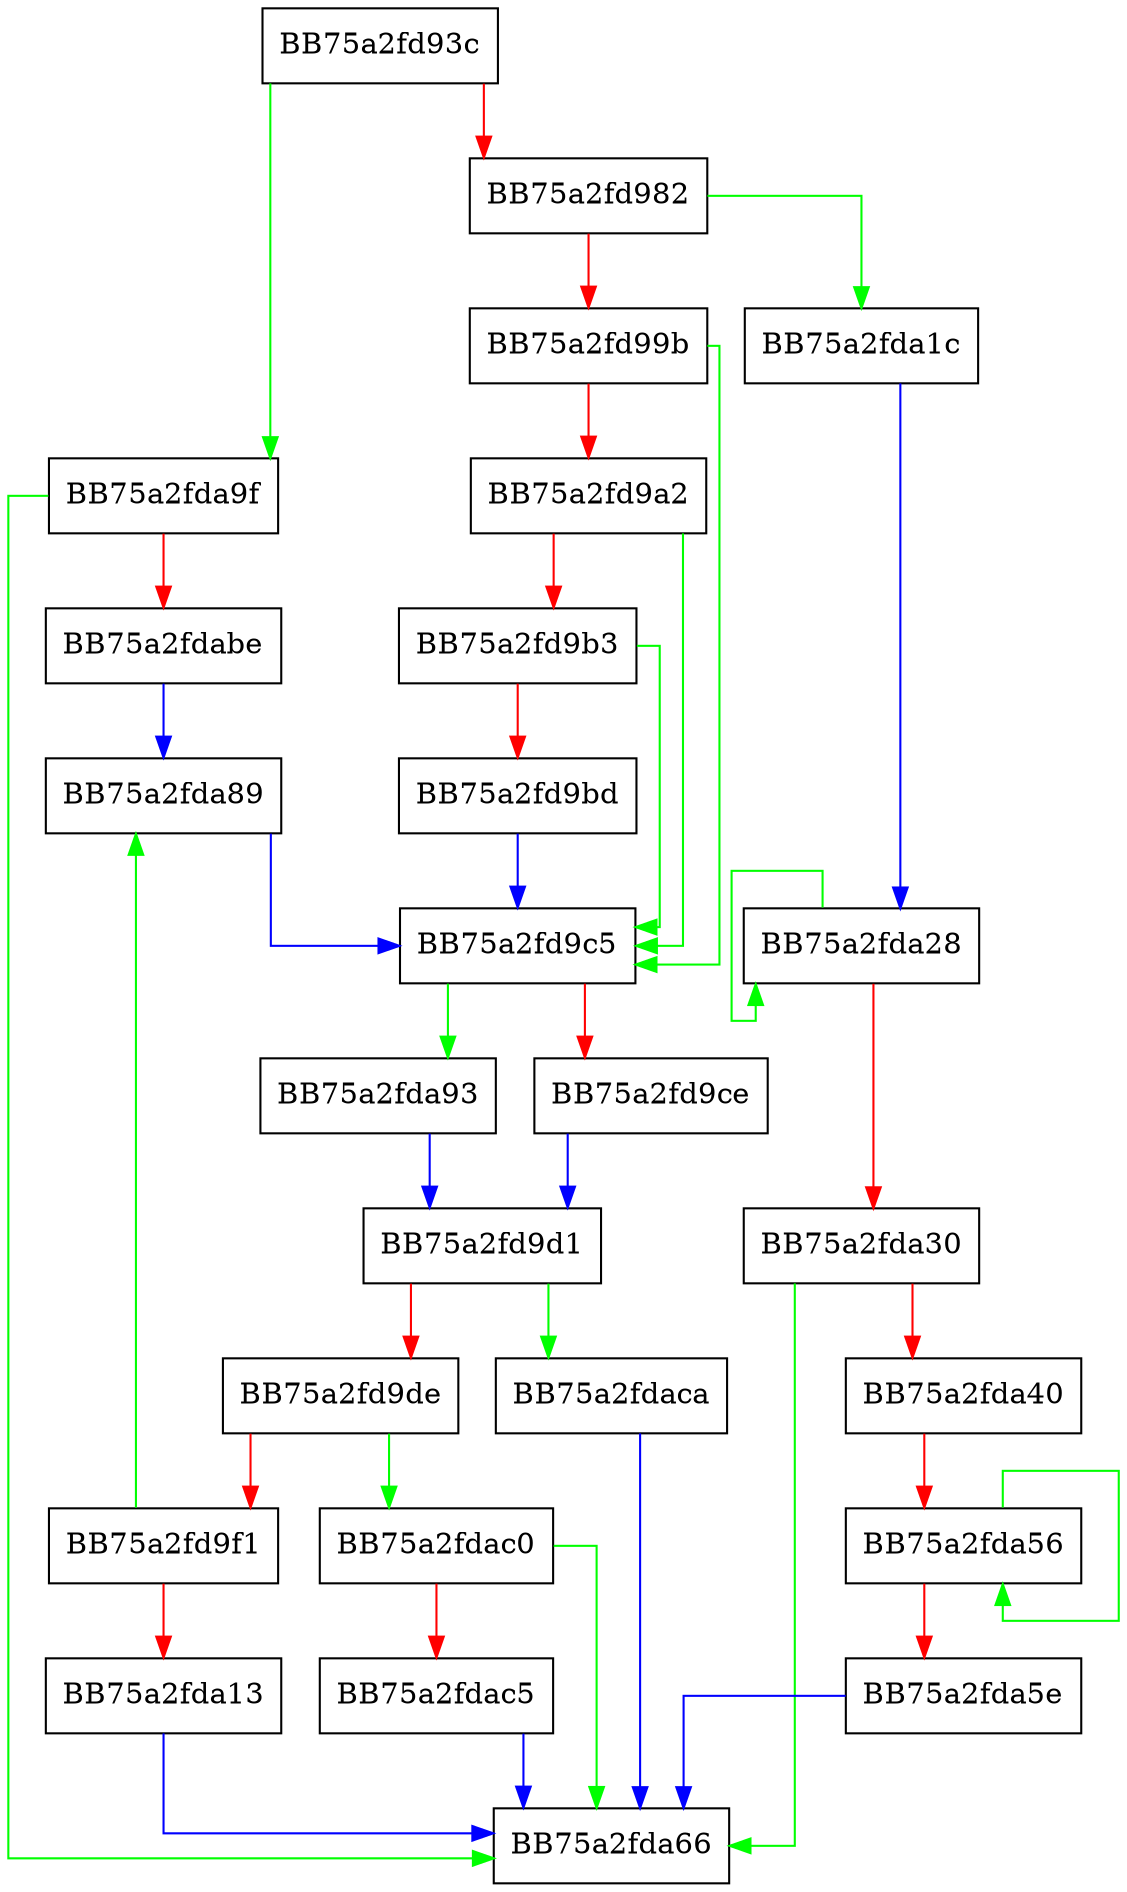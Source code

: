 digraph DoFormating {
  node [shape="box"];
  graph [splines=ortho];
  BB75a2fd93c -> BB75a2fda9f [color="green"];
  BB75a2fd93c -> BB75a2fd982 [color="red"];
  BB75a2fd982 -> BB75a2fda1c [color="green"];
  BB75a2fd982 -> BB75a2fd99b [color="red"];
  BB75a2fd99b -> BB75a2fd9c5 [color="green"];
  BB75a2fd99b -> BB75a2fd9a2 [color="red"];
  BB75a2fd9a2 -> BB75a2fd9c5 [color="green"];
  BB75a2fd9a2 -> BB75a2fd9b3 [color="red"];
  BB75a2fd9b3 -> BB75a2fd9c5 [color="green"];
  BB75a2fd9b3 -> BB75a2fd9bd [color="red"];
  BB75a2fd9bd -> BB75a2fd9c5 [color="blue"];
  BB75a2fd9c5 -> BB75a2fda93 [color="green"];
  BB75a2fd9c5 -> BB75a2fd9ce [color="red"];
  BB75a2fd9ce -> BB75a2fd9d1 [color="blue"];
  BB75a2fd9d1 -> BB75a2fdaca [color="green"];
  BB75a2fd9d1 -> BB75a2fd9de [color="red"];
  BB75a2fd9de -> BB75a2fdac0 [color="green"];
  BB75a2fd9de -> BB75a2fd9f1 [color="red"];
  BB75a2fd9f1 -> BB75a2fda89 [color="green"];
  BB75a2fd9f1 -> BB75a2fda13 [color="red"];
  BB75a2fda13 -> BB75a2fda66 [color="blue"];
  BB75a2fda1c -> BB75a2fda28 [color="blue"];
  BB75a2fda28 -> BB75a2fda28 [color="green"];
  BB75a2fda28 -> BB75a2fda30 [color="red"];
  BB75a2fda30 -> BB75a2fda66 [color="green"];
  BB75a2fda30 -> BB75a2fda40 [color="red"];
  BB75a2fda40 -> BB75a2fda56 [color="red"];
  BB75a2fda56 -> BB75a2fda56 [color="green"];
  BB75a2fda56 -> BB75a2fda5e [color="red"];
  BB75a2fda5e -> BB75a2fda66 [color="blue"];
  BB75a2fda89 -> BB75a2fd9c5 [color="blue"];
  BB75a2fda93 -> BB75a2fd9d1 [color="blue"];
  BB75a2fda9f -> BB75a2fda66 [color="green"];
  BB75a2fda9f -> BB75a2fdabe [color="red"];
  BB75a2fdabe -> BB75a2fda89 [color="blue"];
  BB75a2fdac0 -> BB75a2fda66 [color="green"];
  BB75a2fdac0 -> BB75a2fdac5 [color="red"];
  BB75a2fdac5 -> BB75a2fda66 [color="blue"];
  BB75a2fdaca -> BB75a2fda66 [color="blue"];
}